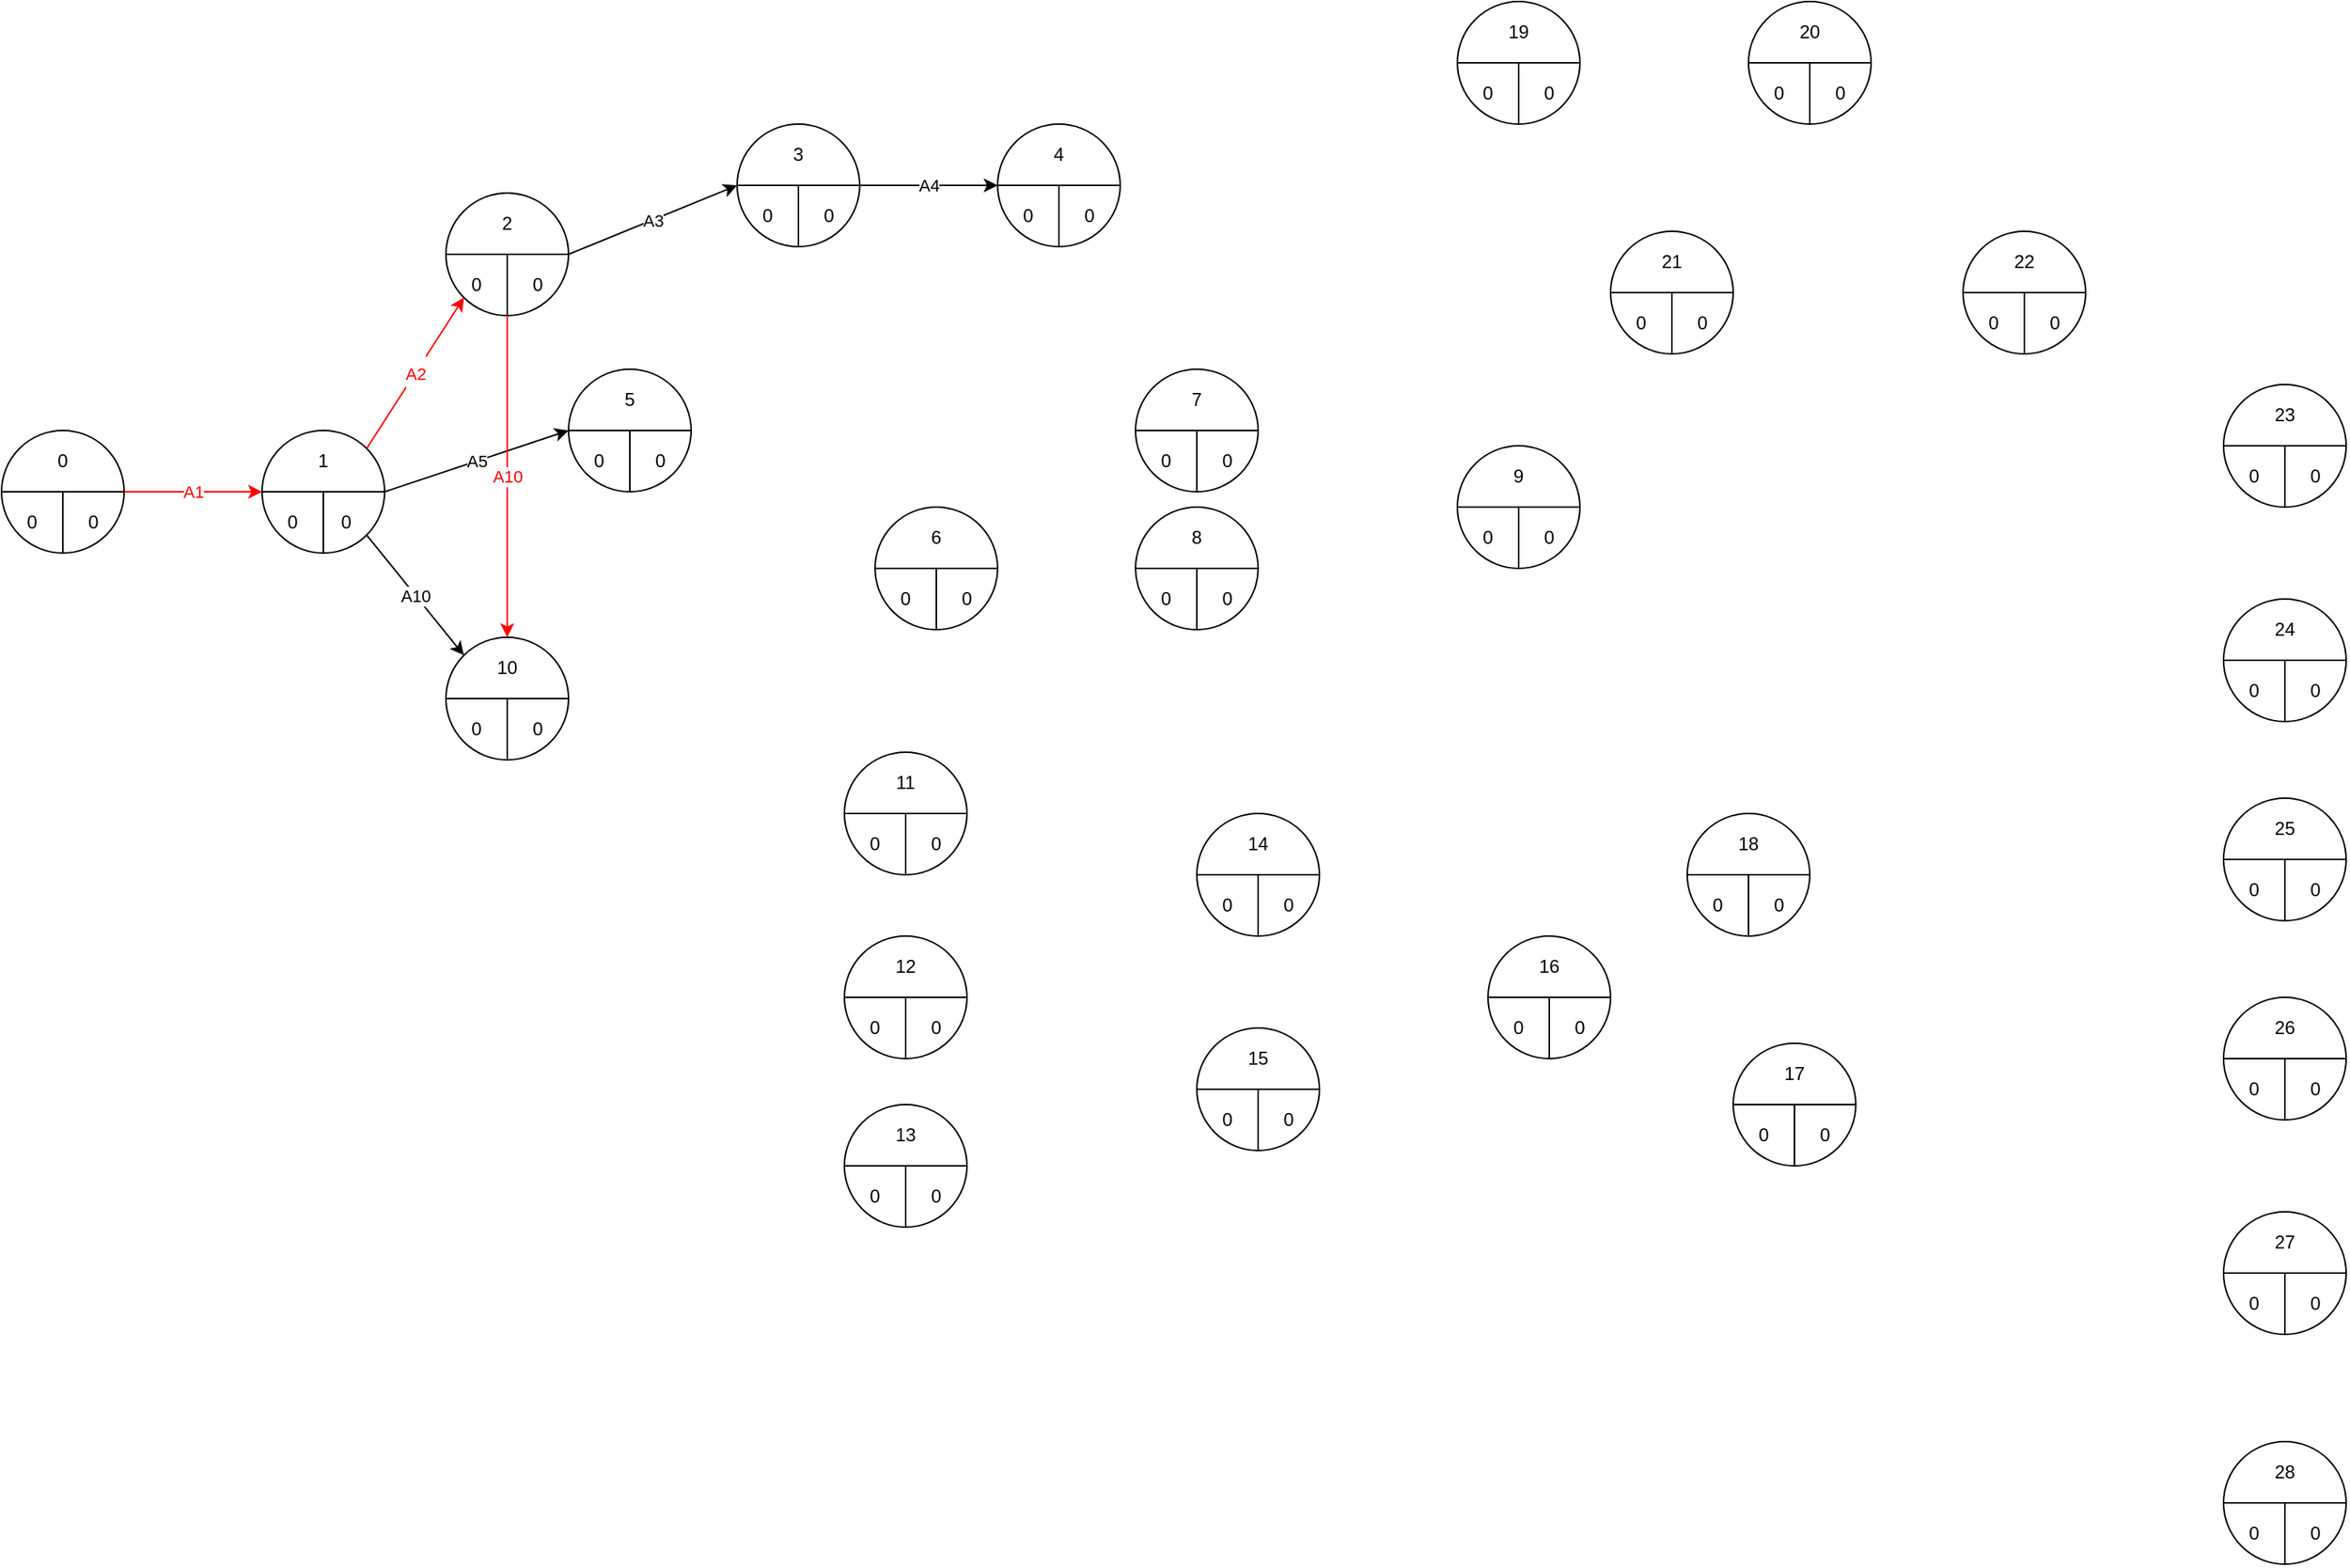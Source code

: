 <mxfile version="14.1.8" type="github">
  <diagram id="XLJz4XHuQtwQGgm-iwJP" name="Page-1">
    <mxGraphModel dx="723" dy="1510" grid="1" gridSize="10" guides="1" tooltips="1" connect="1" arrows="1" fold="1" page="1" pageScale="1" pageWidth="850" pageHeight="1100" math="0" shadow="0">
      <root>
        <mxCell id="0" />
        <mxCell id="1" parent="0" />
        <mxCell id="BloUKUvgyLTRw8BuOScH-1" value="" style="ellipse;whiteSpace=wrap;html=1;aspect=fixed;" vertex="1" parent="1">
          <mxGeometry x="390" y="200" width="80" height="80" as="geometry" />
        </mxCell>
        <mxCell id="BloUKUvgyLTRw8BuOScH-2" value="" style="endArrow=none;html=1;exitX=0;exitY=0.5;exitDx=0;exitDy=0;entryX=1;entryY=0.5;entryDx=0;entryDy=0;" edge="1" source="BloUKUvgyLTRw8BuOScH-1" target="BloUKUvgyLTRw8BuOScH-1" parent="1">
          <mxGeometry width="50" height="50" relative="1" as="geometry">
            <mxPoint x="650" y="360" as="sourcePoint" />
            <mxPoint x="700" y="310" as="targetPoint" />
          </mxGeometry>
        </mxCell>
        <mxCell id="BloUKUvgyLTRw8BuOScH-3" value="" style="endArrow=none;html=1;exitX=0.5;exitY=1;exitDx=0;exitDy=0;" edge="1" source="BloUKUvgyLTRw8BuOScH-1" parent="1">
          <mxGeometry width="50" height="50" relative="1" as="geometry">
            <mxPoint x="360" y="370" as="sourcePoint" />
            <mxPoint x="430" y="240" as="targetPoint" />
          </mxGeometry>
        </mxCell>
        <mxCell id="BloUKUvgyLTRw8BuOScH-4" value="0" style="text;html=1;strokeColor=none;fillColor=none;align=center;verticalAlign=middle;whiteSpace=wrap;rounded=0;" vertex="1" parent="1">
          <mxGeometry x="410" y="210" width="40" height="20" as="geometry" />
        </mxCell>
        <mxCell id="BloUKUvgyLTRw8BuOScH-5" value="0" style="text;html=1;strokeColor=none;fillColor=none;align=center;verticalAlign=middle;whiteSpace=wrap;rounded=0;" vertex="1" parent="1">
          <mxGeometry x="390" y="250" width="40" height="20" as="geometry" />
        </mxCell>
        <mxCell id="BloUKUvgyLTRw8BuOScH-6" value="0" style="text;html=1;strokeColor=none;fillColor=none;align=center;verticalAlign=middle;whiteSpace=wrap;rounded=0;" vertex="1" parent="1">
          <mxGeometry x="430" y="250" width="40" height="20" as="geometry" />
        </mxCell>
        <mxCell id="BloUKUvgyLTRw8BuOScH-8" value="" style="ellipse;whiteSpace=wrap;html=1;aspect=fixed;" vertex="1" parent="1">
          <mxGeometry x="560" y="200" width="80" height="80" as="geometry" />
        </mxCell>
        <mxCell id="BloUKUvgyLTRw8BuOScH-9" value="" style="endArrow=none;html=1;exitX=0;exitY=0.5;exitDx=0;exitDy=0;entryX=1;entryY=0.5;entryDx=0;entryDy=0;" edge="1" source="BloUKUvgyLTRw8BuOScH-8" target="BloUKUvgyLTRw8BuOScH-8" parent="1">
          <mxGeometry width="50" height="50" relative="1" as="geometry">
            <mxPoint x="820" y="360" as="sourcePoint" />
            <mxPoint x="870" y="310" as="targetPoint" />
          </mxGeometry>
        </mxCell>
        <mxCell id="BloUKUvgyLTRw8BuOScH-10" value="" style="endArrow=none;html=1;exitX=0.5;exitY=1;exitDx=0;exitDy=0;" edge="1" source="BloUKUvgyLTRw8BuOScH-8" parent="1">
          <mxGeometry width="50" height="50" relative="1" as="geometry">
            <mxPoint x="530" y="370" as="sourcePoint" />
            <mxPoint x="600" y="240" as="targetPoint" />
          </mxGeometry>
        </mxCell>
        <mxCell id="BloUKUvgyLTRw8BuOScH-11" value="1" style="text;html=1;strokeColor=none;fillColor=none;align=center;verticalAlign=middle;whiteSpace=wrap;rounded=0;" vertex="1" parent="1">
          <mxGeometry x="580" y="210" width="40" height="20" as="geometry" />
        </mxCell>
        <mxCell id="BloUKUvgyLTRw8BuOScH-12" value="0" style="text;html=1;strokeColor=none;fillColor=none;align=center;verticalAlign=middle;whiteSpace=wrap;rounded=0;" vertex="1" parent="1">
          <mxGeometry x="560" y="250" width="40" height="20" as="geometry" />
        </mxCell>
        <mxCell id="BloUKUvgyLTRw8BuOScH-13" value="0" style="text;html=1;strokeColor=none;fillColor=none;align=center;verticalAlign=middle;whiteSpace=wrap;rounded=0;" vertex="1" parent="1">
          <mxGeometry x="600" y="250" width="30" height="20" as="geometry" />
        </mxCell>
        <mxCell id="BloUKUvgyLTRw8BuOScH-15" value="" style="ellipse;whiteSpace=wrap;html=1;aspect=fixed;" vertex="1" parent="1">
          <mxGeometry x="680" y="45" width="80" height="80" as="geometry" />
        </mxCell>
        <mxCell id="BloUKUvgyLTRw8BuOScH-16" value="" style="endArrow=none;html=1;exitX=0;exitY=0.5;exitDx=0;exitDy=0;entryX=1;entryY=0.5;entryDx=0;entryDy=0;" edge="1" source="BloUKUvgyLTRw8BuOScH-15" target="BloUKUvgyLTRw8BuOScH-15" parent="1">
          <mxGeometry width="50" height="50" relative="1" as="geometry">
            <mxPoint x="940" y="205" as="sourcePoint" />
            <mxPoint x="990" y="155" as="targetPoint" />
          </mxGeometry>
        </mxCell>
        <mxCell id="BloUKUvgyLTRw8BuOScH-17" value="" style="endArrow=none;html=1;exitX=0.5;exitY=1;exitDx=0;exitDy=0;" edge="1" source="BloUKUvgyLTRw8BuOScH-15" parent="1">
          <mxGeometry width="50" height="50" relative="1" as="geometry">
            <mxPoint x="650" y="215" as="sourcePoint" />
            <mxPoint x="720" y="85" as="targetPoint" />
          </mxGeometry>
        </mxCell>
        <mxCell id="BloUKUvgyLTRw8BuOScH-18" value="2" style="text;html=1;strokeColor=none;fillColor=none;align=center;verticalAlign=middle;whiteSpace=wrap;rounded=0;" vertex="1" parent="1">
          <mxGeometry x="700" y="55" width="40" height="20" as="geometry" />
        </mxCell>
        <mxCell id="BloUKUvgyLTRw8BuOScH-19" value="0" style="text;html=1;strokeColor=none;fillColor=none;align=center;verticalAlign=middle;whiteSpace=wrap;rounded=0;" vertex="1" parent="1">
          <mxGeometry x="680" y="95" width="40" height="20" as="geometry" />
        </mxCell>
        <mxCell id="BloUKUvgyLTRw8BuOScH-20" value="0" style="text;html=1;strokeColor=none;fillColor=none;align=center;verticalAlign=middle;whiteSpace=wrap;rounded=0;" vertex="1" parent="1">
          <mxGeometry x="720" y="95" width="40" height="20" as="geometry" />
        </mxCell>
        <mxCell id="BloUKUvgyLTRw8BuOScH-21" value="" style="ellipse;whiteSpace=wrap;html=1;aspect=fixed;" vertex="1" parent="1">
          <mxGeometry x="760" y="160" width="80" height="80" as="geometry" />
        </mxCell>
        <mxCell id="BloUKUvgyLTRw8BuOScH-22" value="" style="endArrow=none;html=1;exitX=0;exitY=0.5;exitDx=0;exitDy=0;entryX=1;entryY=0.5;entryDx=0;entryDy=0;" edge="1" source="BloUKUvgyLTRw8BuOScH-21" target="BloUKUvgyLTRw8BuOScH-21" parent="1">
          <mxGeometry width="50" height="50" relative="1" as="geometry">
            <mxPoint x="1020" y="320" as="sourcePoint" />
            <mxPoint x="1070" y="270" as="targetPoint" />
          </mxGeometry>
        </mxCell>
        <mxCell id="BloUKUvgyLTRw8BuOScH-23" value="" style="endArrow=none;html=1;exitX=0.5;exitY=1;exitDx=0;exitDy=0;" edge="1" source="BloUKUvgyLTRw8BuOScH-21" parent="1">
          <mxGeometry width="50" height="50" relative="1" as="geometry">
            <mxPoint x="730" y="330" as="sourcePoint" />
            <mxPoint x="800" y="200" as="targetPoint" />
          </mxGeometry>
        </mxCell>
        <mxCell id="BloUKUvgyLTRw8BuOScH-24" value="5" style="text;html=1;strokeColor=none;fillColor=none;align=center;verticalAlign=middle;whiteSpace=wrap;rounded=0;" vertex="1" parent="1">
          <mxGeometry x="780" y="170" width="40" height="20" as="geometry" />
        </mxCell>
        <mxCell id="BloUKUvgyLTRw8BuOScH-25" value="0" style="text;html=1;strokeColor=none;fillColor=none;align=center;verticalAlign=middle;whiteSpace=wrap;rounded=0;" vertex="1" parent="1">
          <mxGeometry x="760" y="210" width="40" height="20" as="geometry" />
        </mxCell>
        <mxCell id="BloUKUvgyLTRw8BuOScH-26" value="0" style="text;html=1;strokeColor=none;fillColor=none;align=center;verticalAlign=middle;whiteSpace=wrap;rounded=0;" vertex="1" parent="1">
          <mxGeometry x="800" y="210" width="40" height="20" as="geometry" />
        </mxCell>
        <mxCell id="BloUKUvgyLTRw8BuOScH-27" value="" style="ellipse;whiteSpace=wrap;html=1;aspect=fixed;" vertex="1" parent="1">
          <mxGeometry x="680" y="335" width="80" height="80" as="geometry" />
        </mxCell>
        <mxCell id="BloUKUvgyLTRw8BuOScH-28" value="" style="endArrow=none;html=1;exitX=0;exitY=0.5;exitDx=0;exitDy=0;entryX=1;entryY=0.5;entryDx=0;entryDy=0;" edge="1" source="BloUKUvgyLTRw8BuOScH-27" target="BloUKUvgyLTRw8BuOScH-27" parent="1">
          <mxGeometry width="50" height="50" relative="1" as="geometry">
            <mxPoint x="940" y="495" as="sourcePoint" />
            <mxPoint x="990" y="445" as="targetPoint" />
          </mxGeometry>
        </mxCell>
        <mxCell id="BloUKUvgyLTRw8BuOScH-29" value="" style="endArrow=none;html=1;exitX=0.5;exitY=1;exitDx=0;exitDy=0;" edge="1" source="BloUKUvgyLTRw8BuOScH-27" parent="1">
          <mxGeometry width="50" height="50" relative="1" as="geometry">
            <mxPoint x="650" y="505" as="sourcePoint" />
            <mxPoint x="720" y="375" as="targetPoint" />
          </mxGeometry>
        </mxCell>
        <mxCell id="BloUKUvgyLTRw8BuOScH-30" value="10" style="text;html=1;strokeColor=none;fillColor=none;align=center;verticalAlign=middle;whiteSpace=wrap;rounded=0;" vertex="1" parent="1">
          <mxGeometry x="700" y="345" width="40" height="20" as="geometry" />
        </mxCell>
        <mxCell id="BloUKUvgyLTRw8BuOScH-31" value="0" style="text;html=1;strokeColor=none;fillColor=none;align=center;verticalAlign=middle;whiteSpace=wrap;rounded=0;" vertex="1" parent="1">
          <mxGeometry x="680" y="385" width="40" height="20" as="geometry" />
        </mxCell>
        <mxCell id="BloUKUvgyLTRw8BuOScH-32" value="0" style="text;html=1;strokeColor=none;fillColor=none;align=center;verticalAlign=middle;whiteSpace=wrap;rounded=0;" vertex="1" parent="1">
          <mxGeometry x="720" y="385" width="40" height="20" as="geometry" />
        </mxCell>
        <mxCell id="BloUKUvgyLTRw8BuOScH-33" value="" style="ellipse;whiteSpace=wrap;html=1;aspect=fixed;" vertex="1" parent="1">
          <mxGeometry x="870" width="80" height="80" as="geometry" />
        </mxCell>
        <mxCell id="BloUKUvgyLTRw8BuOScH-34" value="" style="endArrow=none;html=1;exitX=0;exitY=0.5;exitDx=0;exitDy=0;entryX=1;entryY=0.5;entryDx=0;entryDy=0;" edge="1" source="BloUKUvgyLTRw8BuOScH-33" target="BloUKUvgyLTRw8BuOScH-33" parent="1">
          <mxGeometry width="50" height="50" relative="1" as="geometry">
            <mxPoint x="1130" y="160" as="sourcePoint" />
            <mxPoint x="1180" y="110" as="targetPoint" />
          </mxGeometry>
        </mxCell>
        <mxCell id="BloUKUvgyLTRw8BuOScH-35" value="" style="endArrow=none;html=1;exitX=0.5;exitY=1;exitDx=0;exitDy=0;" edge="1" source="BloUKUvgyLTRw8BuOScH-33" parent="1">
          <mxGeometry width="50" height="50" relative="1" as="geometry">
            <mxPoint x="840" y="170" as="sourcePoint" />
            <mxPoint x="910" y="40" as="targetPoint" />
          </mxGeometry>
        </mxCell>
        <mxCell id="BloUKUvgyLTRw8BuOScH-36" value="3" style="text;html=1;strokeColor=none;fillColor=none;align=center;verticalAlign=middle;whiteSpace=wrap;rounded=0;" vertex="1" parent="1">
          <mxGeometry x="890" y="10" width="40" height="20" as="geometry" />
        </mxCell>
        <mxCell id="BloUKUvgyLTRw8BuOScH-37" value="0" style="text;html=1;strokeColor=none;fillColor=none;align=center;verticalAlign=middle;whiteSpace=wrap;rounded=0;" vertex="1" parent="1">
          <mxGeometry x="870" y="50" width="40" height="20" as="geometry" />
        </mxCell>
        <mxCell id="BloUKUvgyLTRw8BuOScH-38" value="0" style="text;html=1;strokeColor=none;fillColor=none;align=center;verticalAlign=middle;whiteSpace=wrap;rounded=0;" vertex="1" parent="1">
          <mxGeometry x="910" y="50" width="40" height="20" as="geometry" />
        </mxCell>
        <mxCell id="BloUKUvgyLTRw8BuOScH-39" value="" style="ellipse;whiteSpace=wrap;html=1;aspect=fixed;" vertex="1" parent="1">
          <mxGeometry x="1040" width="80" height="80" as="geometry" />
        </mxCell>
        <mxCell id="BloUKUvgyLTRw8BuOScH-40" value="" style="endArrow=none;html=1;exitX=0;exitY=0.5;exitDx=0;exitDy=0;entryX=1;entryY=0.5;entryDx=0;entryDy=0;" edge="1" source="BloUKUvgyLTRw8BuOScH-39" target="BloUKUvgyLTRw8BuOScH-39" parent="1">
          <mxGeometry width="50" height="50" relative="1" as="geometry">
            <mxPoint x="1300" y="160" as="sourcePoint" />
            <mxPoint x="1350" y="110" as="targetPoint" />
          </mxGeometry>
        </mxCell>
        <mxCell id="BloUKUvgyLTRw8BuOScH-41" value="" style="endArrow=none;html=1;exitX=0.5;exitY=1;exitDx=0;exitDy=0;" edge="1" source="BloUKUvgyLTRw8BuOScH-39" parent="1">
          <mxGeometry width="50" height="50" relative="1" as="geometry">
            <mxPoint x="1010" y="170" as="sourcePoint" />
            <mxPoint x="1080" y="40" as="targetPoint" />
          </mxGeometry>
        </mxCell>
        <mxCell id="BloUKUvgyLTRw8BuOScH-42" value="4" style="text;html=1;strokeColor=none;fillColor=none;align=center;verticalAlign=middle;whiteSpace=wrap;rounded=0;" vertex="1" parent="1">
          <mxGeometry x="1060" y="10" width="40" height="20" as="geometry" />
        </mxCell>
        <mxCell id="BloUKUvgyLTRw8BuOScH-43" value="0" style="text;html=1;strokeColor=none;fillColor=none;align=center;verticalAlign=middle;whiteSpace=wrap;rounded=0;" vertex="1" parent="1">
          <mxGeometry x="1040" y="50" width="40" height="20" as="geometry" />
        </mxCell>
        <mxCell id="BloUKUvgyLTRw8BuOScH-44" value="0" style="text;html=1;strokeColor=none;fillColor=none;align=center;verticalAlign=middle;whiteSpace=wrap;rounded=0;" vertex="1" parent="1">
          <mxGeometry x="1080" y="50" width="40" height="20" as="geometry" />
        </mxCell>
        <mxCell id="BloUKUvgyLTRw8BuOScH-45" value="" style="ellipse;whiteSpace=wrap;html=1;aspect=fixed;" vertex="1" parent="1">
          <mxGeometry x="960" y="250" width="80" height="80" as="geometry" />
        </mxCell>
        <mxCell id="BloUKUvgyLTRw8BuOScH-46" value="" style="endArrow=none;html=1;exitX=0;exitY=0.5;exitDx=0;exitDy=0;entryX=1;entryY=0.5;entryDx=0;entryDy=0;" edge="1" source="BloUKUvgyLTRw8BuOScH-45" target="BloUKUvgyLTRw8BuOScH-45" parent="1">
          <mxGeometry width="50" height="50" relative="1" as="geometry">
            <mxPoint x="1220" y="410" as="sourcePoint" />
            <mxPoint x="1270" y="360" as="targetPoint" />
          </mxGeometry>
        </mxCell>
        <mxCell id="BloUKUvgyLTRw8BuOScH-47" value="" style="endArrow=none;html=1;exitX=0.5;exitY=1;exitDx=0;exitDy=0;" edge="1" source="BloUKUvgyLTRw8BuOScH-45" parent="1">
          <mxGeometry width="50" height="50" relative="1" as="geometry">
            <mxPoint x="930" y="420" as="sourcePoint" />
            <mxPoint x="1000" y="290" as="targetPoint" />
          </mxGeometry>
        </mxCell>
        <mxCell id="BloUKUvgyLTRw8BuOScH-48" value="6" style="text;html=1;strokeColor=none;fillColor=none;align=center;verticalAlign=middle;whiteSpace=wrap;rounded=0;" vertex="1" parent="1">
          <mxGeometry x="980" y="260" width="40" height="20" as="geometry" />
        </mxCell>
        <mxCell id="BloUKUvgyLTRw8BuOScH-49" value="0" style="text;html=1;strokeColor=none;fillColor=none;align=center;verticalAlign=middle;whiteSpace=wrap;rounded=0;" vertex="1" parent="1">
          <mxGeometry x="960" y="300" width="40" height="20" as="geometry" />
        </mxCell>
        <mxCell id="BloUKUvgyLTRw8BuOScH-50" value="0" style="text;html=1;strokeColor=none;fillColor=none;align=center;verticalAlign=middle;whiteSpace=wrap;rounded=0;" vertex="1" parent="1">
          <mxGeometry x="1000" y="300" width="40" height="20" as="geometry" />
        </mxCell>
        <mxCell id="BloUKUvgyLTRw8BuOScH-51" value="" style="ellipse;whiteSpace=wrap;html=1;aspect=fixed;" vertex="1" parent="1">
          <mxGeometry x="1130" y="160" width="80" height="80" as="geometry" />
        </mxCell>
        <mxCell id="BloUKUvgyLTRw8BuOScH-52" value="" style="endArrow=none;html=1;exitX=0;exitY=0.5;exitDx=0;exitDy=0;entryX=1;entryY=0.5;entryDx=0;entryDy=0;" edge="1" source="BloUKUvgyLTRw8BuOScH-51" target="BloUKUvgyLTRw8BuOScH-51" parent="1">
          <mxGeometry width="50" height="50" relative="1" as="geometry">
            <mxPoint x="1390" y="320" as="sourcePoint" />
            <mxPoint x="1440" y="270" as="targetPoint" />
          </mxGeometry>
        </mxCell>
        <mxCell id="BloUKUvgyLTRw8BuOScH-53" value="" style="endArrow=none;html=1;exitX=0.5;exitY=1;exitDx=0;exitDy=0;" edge="1" source="BloUKUvgyLTRw8BuOScH-51" parent="1">
          <mxGeometry width="50" height="50" relative="1" as="geometry">
            <mxPoint x="1100" y="330" as="sourcePoint" />
            <mxPoint x="1170" y="200" as="targetPoint" />
          </mxGeometry>
        </mxCell>
        <mxCell id="BloUKUvgyLTRw8BuOScH-54" value="7" style="text;html=1;strokeColor=none;fillColor=none;align=center;verticalAlign=middle;whiteSpace=wrap;rounded=0;" vertex="1" parent="1">
          <mxGeometry x="1150" y="170" width="40" height="20" as="geometry" />
        </mxCell>
        <mxCell id="BloUKUvgyLTRw8BuOScH-55" value="0" style="text;html=1;strokeColor=none;fillColor=none;align=center;verticalAlign=middle;whiteSpace=wrap;rounded=0;" vertex="1" parent="1">
          <mxGeometry x="1130" y="210" width="40" height="20" as="geometry" />
        </mxCell>
        <mxCell id="BloUKUvgyLTRw8BuOScH-56" value="0" style="text;html=1;strokeColor=none;fillColor=none;align=center;verticalAlign=middle;whiteSpace=wrap;rounded=0;" vertex="1" parent="1">
          <mxGeometry x="1170" y="210" width="40" height="20" as="geometry" />
        </mxCell>
        <mxCell id="BloUKUvgyLTRw8BuOScH-57" value="" style="ellipse;whiteSpace=wrap;html=1;aspect=fixed;" vertex="1" parent="1">
          <mxGeometry x="1130" y="250" width="80" height="80" as="geometry" />
        </mxCell>
        <mxCell id="BloUKUvgyLTRw8BuOScH-58" value="" style="endArrow=none;html=1;exitX=0;exitY=0.5;exitDx=0;exitDy=0;entryX=1;entryY=0.5;entryDx=0;entryDy=0;" edge="1" source="BloUKUvgyLTRw8BuOScH-57" target="BloUKUvgyLTRw8BuOScH-57" parent="1">
          <mxGeometry width="50" height="50" relative="1" as="geometry">
            <mxPoint x="1390" y="410" as="sourcePoint" />
            <mxPoint x="1440" y="360" as="targetPoint" />
          </mxGeometry>
        </mxCell>
        <mxCell id="BloUKUvgyLTRw8BuOScH-59" value="" style="endArrow=none;html=1;exitX=0.5;exitY=1;exitDx=0;exitDy=0;" edge="1" source="BloUKUvgyLTRw8BuOScH-57" parent="1">
          <mxGeometry width="50" height="50" relative="1" as="geometry">
            <mxPoint x="1100" y="420" as="sourcePoint" />
            <mxPoint x="1170" y="290" as="targetPoint" />
          </mxGeometry>
        </mxCell>
        <mxCell id="BloUKUvgyLTRw8BuOScH-60" value="8" style="text;html=1;strokeColor=none;fillColor=none;align=center;verticalAlign=middle;whiteSpace=wrap;rounded=0;" vertex="1" parent="1">
          <mxGeometry x="1150" y="260" width="40" height="20" as="geometry" />
        </mxCell>
        <mxCell id="BloUKUvgyLTRw8BuOScH-61" value="0" style="text;html=1;strokeColor=none;fillColor=none;align=center;verticalAlign=middle;whiteSpace=wrap;rounded=0;" vertex="1" parent="1">
          <mxGeometry x="1130" y="300" width="40" height="20" as="geometry" />
        </mxCell>
        <mxCell id="BloUKUvgyLTRw8BuOScH-62" value="0" style="text;html=1;strokeColor=none;fillColor=none;align=center;verticalAlign=middle;whiteSpace=wrap;rounded=0;" vertex="1" parent="1">
          <mxGeometry x="1170" y="300" width="40" height="20" as="geometry" />
        </mxCell>
        <mxCell id="BloUKUvgyLTRw8BuOScH-63" value="" style="ellipse;whiteSpace=wrap;html=1;aspect=fixed;" vertex="1" parent="1">
          <mxGeometry x="1340" y="210" width="80" height="80" as="geometry" />
        </mxCell>
        <mxCell id="BloUKUvgyLTRw8BuOScH-64" value="" style="endArrow=none;html=1;exitX=0;exitY=0.5;exitDx=0;exitDy=0;entryX=1;entryY=0.5;entryDx=0;entryDy=0;" edge="1" source="BloUKUvgyLTRw8BuOScH-63" target="BloUKUvgyLTRw8BuOScH-63" parent="1">
          <mxGeometry width="50" height="50" relative="1" as="geometry">
            <mxPoint x="1600" y="370" as="sourcePoint" />
            <mxPoint x="1650" y="320" as="targetPoint" />
          </mxGeometry>
        </mxCell>
        <mxCell id="BloUKUvgyLTRw8BuOScH-65" value="" style="endArrow=none;html=1;exitX=0.5;exitY=1;exitDx=0;exitDy=0;" edge="1" source="BloUKUvgyLTRw8BuOScH-63" parent="1">
          <mxGeometry width="50" height="50" relative="1" as="geometry">
            <mxPoint x="1310" y="380" as="sourcePoint" />
            <mxPoint x="1380" y="250" as="targetPoint" />
          </mxGeometry>
        </mxCell>
        <mxCell id="BloUKUvgyLTRw8BuOScH-66" value="9" style="text;html=1;strokeColor=none;fillColor=none;align=center;verticalAlign=middle;whiteSpace=wrap;rounded=0;" vertex="1" parent="1">
          <mxGeometry x="1360" y="220" width="40" height="20" as="geometry" />
        </mxCell>
        <mxCell id="BloUKUvgyLTRw8BuOScH-67" value="0" style="text;html=1;strokeColor=none;fillColor=none;align=center;verticalAlign=middle;whiteSpace=wrap;rounded=0;" vertex="1" parent="1">
          <mxGeometry x="1340" y="260" width="40" height="20" as="geometry" />
        </mxCell>
        <mxCell id="BloUKUvgyLTRw8BuOScH-68" value="0" style="text;html=1;strokeColor=none;fillColor=none;align=center;verticalAlign=middle;whiteSpace=wrap;rounded=0;" vertex="1" parent="1">
          <mxGeometry x="1380" y="260" width="40" height="20" as="geometry" />
        </mxCell>
        <mxCell id="BloUKUvgyLTRw8BuOScH-69" value="" style="ellipse;whiteSpace=wrap;html=1;aspect=fixed;" vertex="1" parent="1">
          <mxGeometry x="940" y="410" width="80" height="80" as="geometry" />
        </mxCell>
        <mxCell id="BloUKUvgyLTRw8BuOScH-70" value="" style="endArrow=none;html=1;exitX=0;exitY=0.5;exitDx=0;exitDy=0;entryX=1;entryY=0.5;entryDx=0;entryDy=0;" edge="1" source="BloUKUvgyLTRw8BuOScH-69" target="BloUKUvgyLTRw8BuOScH-69" parent="1">
          <mxGeometry width="50" height="50" relative="1" as="geometry">
            <mxPoint x="1200" y="570" as="sourcePoint" />
            <mxPoint x="1250" y="520" as="targetPoint" />
          </mxGeometry>
        </mxCell>
        <mxCell id="BloUKUvgyLTRw8BuOScH-71" value="" style="endArrow=none;html=1;exitX=0.5;exitY=1;exitDx=0;exitDy=0;" edge="1" source="BloUKUvgyLTRw8BuOScH-69" parent="1">
          <mxGeometry width="50" height="50" relative="1" as="geometry">
            <mxPoint x="910" y="580" as="sourcePoint" />
            <mxPoint x="980" y="450" as="targetPoint" />
          </mxGeometry>
        </mxCell>
        <mxCell id="BloUKUvgyLTRw8BuOScH-72" value="11" style="text;html=1;strokeColor=none;fillColor=none;align=center;verticalAlign=middle;whiteSpace=wrap;rounded=0;" vertex="1" parent="1">
          <mxGeometry x="960" y="420" width="40" height="20" as="geometry" />
        </mxCell>
        <mxCell id="BloUKUvgyLTRw8BuOScH-73" value="0" style="text;html=1;strokeColor=none;fillColor=none;align=center;verticalAlign=middle;whiteSpace=wrap;rounded=0;" vertex="1" parent="1">
          <mxGeometry x="940" y="460" width="40" height="20" as="geometry" />
        </mxCell>
        <mxCell id="BloUKUvgyLTRw8BuOScH-74" value="0" style="text;html=1;strokeColor=none;fillColor=none;align=center;verticalAlign=middle;whiteSpace=wrap;rounded=0;" vertex="1" parent="1">
          <mxGeometry x="980" y="460" width="40" height="20" as="geometry" />
        </mxCell>
        <mxCell id="BloUKUvgyLTRw8BuOScH-75" value="" style="ellipse;whiteSpace=wrap;html=1;aspect=fixed;" vertex="1" parent="1">
          <mxGeometry x="940" y="530" width="80" height="80" as="geometry" />
        </mxCell>
        <mxCell id="BloUKUvgyLTRw8BuOScH-76" value="" style="endArrow=none;html=1;exitX=0;exitY=0.5;exitDx=0;exitDy=0;entryX=1;entryY=0.5;entryDx=0;entryDy=0;" edge="1" source="BloUKUvgyLTRw8BuOScH-75" target="BloUKUvgyLTRw8BuOScH-75" parent="1">
          <mxGeometry width="50" height="50" relative="1" as="geometry">
            <mxPoint x="1200" y="690" as="sourcePoint" />
            <mxPoint x="1250" y="640" as="targetPoint" />
          </mxGeometry>
        </mxCell>
        <mxCell id="BloUKUvgyLTRw8BuOScH-77" value="" style="endArrow=none;html=1;exitX=0.5;exitY=1;exitDx=0;exitDy=0;" edge="1" source="BloUKUvgyLTRw8BuOScH-75" parent="1">
          <mxGeometry width="50" height="50" relative="1" as="geometry">
            <mxPoint x="910" y="700" as="sourcePoint" />
            <mxPoint x="980" y="570" as="targetPoint" />
          </mxGeometry>
        </mxCell>
        <mxCell id="BloUKUvgyLTRw8BuOScH-78" value="12" style="text;html=1;strokeColor=none;fillColor=none;align=center;verticalAlign=middle;whiteSpace=wrap;rounded=0;" vertex="1" parent="1">
          <mxGeometry x="960" y="540" width="40" height="20" as="geometry" />
        </mxCell>
        <mxCell id="BloUKUvgyLTRw8BuOScH-79" value="0" style="text;html=1;strokeColor=none;fillColor=none;align=center;verticalAlign=middle;whiteSpace=wrap;rounded=0;" vertex="1" parent="1">
          <mxGeometry x="940" y="580" width="40" height="20" as="geometry" />
        </mxCell>
        <mxCell id="BloUKUvgyLTRw8BuOScH-80" value="0" style="text;html=1;strokeColor=none;fillColor=none;align=center;verticalAlign=middle;whiteSpace=wrap;rounded=0;" vertex="1" parent="1">
          <mxGeometry x="980" y="580" width="40" height="20" as="geometry" />
        </mxCell>
        <mxCell id="BloUKUvgyLTRw8BuOScH-81" value="" style="ellipse;whiteSpace=wrap;html=1;aspect=fixed;" vertex="1" parent="1">
          <mxGeometry x="940" y="640" width="80" height="80" as="geometry" />
        </mxCell>
        <mxCell id="BloUKUvgyLTRw8BuOScH-82" value="" style="endArrow=none;html=1;exitX=0;exitY=0.5;exitDx=0;exitDy=0;entryX=1;entryY=0.5;entryDx=0;entryDy=0;" edge="1" source="BloUKUvgyLTRw8BuOScH-81" target="BloUKUvgyLTRw8BuOScH-81" parent="1">
          <mxGeometry width="50" height="50" relative="1" as="geometry">
            <mxPoint x="1200" y="800" as="sourcePoint" />
            <mxPoint x="1250" y="750" as="targetPoint" />
          </mxGeometry>
        </mxCell>
        <mxCell id="BloUKUvgyLTRw8BuOScH-83" value="" style="endArrow=none;html=1;exitX=0.5;exitY=1;exitDx=0;exitDy=0;" edge="1" source="BloUKUvgyLTRw8BuOScH-81" parent="1">
          <mxGeometry width="50" height="50" relative="1" as="geometry">
            <mxPoint x="910" y="810" as="sourcePoint" />
            <mxPoint x="980" y="680" as="targetPoint" />
          </mxGeometry>
        </mxCell>
        <mxCell id="BloUKUvgyLTRw8BuOScH-84" value="13" style="text;html=1;strokeColor=none;fillColor=none;align=center;verticalAlign=middle;whiteSpace=wrap;rounded=0;" vertex="1" parent="1">
          <mxGeometry x="960" y="650" width="40" height="20" as="geometry" />
        </mxCell>
        <mxCell id="BloUKUvgyLTRw8BuOScH-85" value="0" style="text;html=1;strokeColor=none;fillColor=none;align=center;verticalAlign=middle;whiteSpace=wrap;rounded=0;" vertex="1" parent="1">
          <mxGeometry x="940" y="690" width="40" height="20" as="geometry" />
        </mxCell>
        <mxCell id="BloUKUvgyLTRw8BuOScH-86" value="0" style="text;html=1;strokeColor=none;fillColor=none;align=center;verticalAlign=middle;whiteSpace=wrap;rounded=0;" vertex="1" parent="1">
          <mxGeometry x="980" y="690" width="40" height="20" as="geometry" />
        </mxCell>
        <mxCell id="BloUKUvgyLTRw8BuOScH-87" value="" style="ellipse;whiteSpace=wrap;html=1;aspect=fixed;" vertex="1" parent="1">
          <mxGeometry x="1170" y="450" width="80" height="80" as="geometry" />
        </mxCell>
        <mxCell id="BloUKUvgyLTRw8BuOScH-88" value="" style="endArrow=none;html=1;exitX=0;exitY=0.5;exitDx=0;exitDy=0;entryX=1;entryY=0.5;entryDx=0;entryDy=0;" edge="1" source="BloUKUvgyLTRw8BuOScH-87" target="BloUKUvgyLTRw8BuOScH-87" parent="1">
          <mxGeometry width="50" height="50" relative="1" as="geometry">
            <mxPoint x="1430" y="610" as="sourcePoint" />
            <mxPoint x="1480" y="560" as="targetPoint" />
          </mxGeometry>
        </mxCell>
        <mxCell id="BloUKUvgyLTRw8BuOScH-89" value="" style="endArrow=none;html=1;exitX=0.5;exitY=1;exitDx=0;exitDy=0;" edge="1" source="BloUKUvgyLTRw8BuOScH-87" parent="1">
          <mxGeometry width="50" height="50" relative="1" as="geometry">
            <mxPoint x="1140" y="620" as="sourcePoint" />
            <mxPoint x="1210" y="490" as="targetPoint" />
          </mxGeometry>
        </mxCell>
        <mxCell id="BloUKUvgyLTRw8BuOScH-90" value="14" style="text;html=1;strokeColor=none;fillColor=none;align=center;verticalAlign=middle;whiteSpace=wrap;rounded=0;" vertex="1" parent="1">
          <mxGeometry x="1190" y="460" width="40" height="20" as="geometry" />
        </mxCell>
        <mxCell id="BloUKUvgyLTRw8BuOScH-91" value="0" style="text;html=1;strokeColor=none;fillColor=none;align=center;verticalAlign=middle;whiteSpace=wrap;rounded=0;" vertex="1" parent="1">
          <mxGeometry x="1170" y="500" width="40" height="20" as="geometry" />
        </mxCell>
        <mxCell id="BloUKUvgyLTRw8BuOScH-92" value="0" style="text;html=1;strokeColor=none;fillColor=none;align=center;verticalAlign=middle;whiteSpace=wrap;rounded=0;" vertex="1" parent="1">
          <mxGeometry x="1210" y="500" width="40" height="20" as="geometry" />
        </mxCell>
        <mxCell id="BloUKUvgyLTRw8BuOScH-93" value="" style="ellipse;whiteSpace=wrap;html=1;aspect=fixed;" vertex="1" parent="1">
          <mxGeometry x="1170" y="590" width="80" height="80" as="geometry" />
        </mxCell>
        <mxCell id="BloUKUvgyLTRw8BuOScH-94" value="" style="endArrow=none;html=1;exitX=0;exitY=0.5;exitDx=0;exitDy=0;entryX=1;entryY=0.5;entryDx=0;entryDy=0;" edge="1" source="BloUKUvgyLTRw8BuOScH-93" target="BloUKUvgyLTRw8BuOScH-93" parent="1">
          <mxGeometry width="50" height="50" relative="1" as="geometry">
            <mxPoint x="1430" y="750" as="sourcePoint" />
            <mxPoint x="1480" y="700" as="targetPoint" />
          </mxGeometry>
        </mxCell>
        <mxCell id="BloUKUvgyLTRw8BuOScH-95" value="" style="endArrow=none;html=1;exitX=0.5;exitY=1;exitDx=0;exitDy=0;" edge="1" source="BloUKUvgyLTRw8BuOScH-93" parent="1">
          <mxGeometry width="50" height="50" relative="1" as="geometry">
            <mxPoint x="1140" y="760" as="sourcePoint" />
            <mxPoint x="1210" y="630" as="targetPoint" />
          </mxGeometry>
        </mxCell>
        <mxCell id="BloUKUvgyLTRw8BuOScH-96" value="15" style="text;html=1;strokeColor=none;fillColor=none;align=center;verticalAlign=middle;whiteSpace=wrap;rounded=0;" vertex="1" parent="1">
          <mxGeometry x="1190" y="600" width="40" height="20" as="geometry" />
        </mxCell>
        <mxCell id="BloUKUvgyLTRw8BuOScH-97" value="0" style="text;html=1;strokeColor=none;fillColor=none;align=center;verticalAlign=middle;whiteSpace=wrap;rounded=0;" vertex="1" parent="1">
          <mxGeometry x="1170" y="640" width="40" height="20" as="geometry" />
        </mxCell>
        <mxCell id="BloUKUvgyLTRw8BuOScH-98" value="0" style="text;html=1;strokeColor=none;fillColor=none;align=center;verticalAlign=middle;whiteSpace=wrap;rounded=0;" vertex="1" parent="1">
          <mxGeometry x="1210" y="640" width="40" height="20" as="geometry" />
        </mxCell>
        <mxCell id="BloUKUvgyLTRw8BuOScH-99" value="" style="ellipse;whiteSpace=wrap;html=1;aspect=fixed;" vertex="1" parent="1">
          <mxGeometry x="1360" y="530" width="80" height="80" as="geometry" />
        </mxCell>
        <mxCell id="BloUKUvgyLTRw8BuOScH-100" value="" style="endArrow=none;html=1;exitX=0;exitY=0.5;exitDx=0;exitDy=0;entryX=1;entryY=0.5;entryDx=0;entryDy=0;" edge="1" source="BloUKUvgyLTRw8BuOScH-99" target="BloUKUvgyLTRw8BuOScH-99" parent="1">
          <mxGeometry width="50" height="50" relative="1" as="geometry">
            <mxPoint x="1620" y="690" as="sourcePoint" />
            <mxPoint x="1670" y="640" as="targetPoint" />
          </mxGeometry>
        </mxCell>
        <mxCell id="BloUKUvgyLTRw8BuOScH-101" value="" style="endArrow=none;html=1;exitX=0.5;exitY=1;exitDx=0;exitDy=0;" edge="1" source="BloUKUvgyLTRw8BuOScH-99" parent="1">
          <mxGeometry width="50" height="50" relative="1" as="geometry">
            <mxPoint x="1330" y="700" as="sourcePoint" />
            <mxPoint x="1400" y="570" as="targetPoint" />
          </mxGeometry>
        </mxCell>
        <mxCell id="BloUKUvgyLTRw8BuOScH-102" value="16" style="text;html=1;strokeColor=none;fillColor=none;align=center;verticalAlign=middle;whiteSpace=wrap;rounded=0;" vertex="1" parent="1">
          <mxGeometry x="1380" y="540" width="40" height="20" as="geometry" />
        </mxCell>
        <mxCell id="BloUKUvgyLTRw8BuOScH-103" value="0" style="text;html=1;strokeColor=none;fillColor=none;align=center;verticalAlign=middle;whiteSpace=wrap;rounded=0;" vertex="1" parent="1">
          <mxGeometry x="1360" y="580" width="40" height="20" as="geometry" />
        </mxCell>
        <mxCell id="BloUKUvgyLTRw8BuOScH-104" value="0" style="text;html=1;strokeColor=none;fillColor=none;align=center;verticalAlign=middle;whiteSpace=wrap;rounded=0;" vertex="1" parent="1">
          <mxGeometry x="1400" y="580" width="40" height="20" as="geometry" />
        </mxCell>
        <mxCell id="BloUKUvgyLTRw8BuOScH-105" value="" style="ellipse;whiteSpace=wrap;html=1;aspect=fixed;" vertex="1" parent="1">
          <mxGeometry x="1520" y="600" width="80" height="80" as="geometry" />
        </mxCell>
        <mxCell id="BloUKUvgyLTRw8BuOScH-106" value="" style="endArrow=none;html=1;exitX=0;exitY=0.5;exitDx=0;exitDy=0;entryX=1;entryY=0.5;entryDx=0;entryDy=0;" edge="1" source="BloUKUvgyLTRw8BuOScH-105" target="BloUKUvgyLTRw8BuOScH-105" parent="1">
          <mxGeometry width="50" height="50" relative="1" as="geometry">
            <mxPoint x="1780" y="760" as="sourcePoint" />
            <mxPoint x="1830" y="710" as="targetPoint" />
          </mxGeometry>
        </mxCell>
        <mxCell id="BloUKUvgyLTRw8BuOScH-107" value="" style="endArrow=none;html=1;exitX=0.5;exitY=1;exitDx=0;exitDy=0;" edge="1" source="BloUKUvgyLTRw8BuOScH-105" parent="1">
          <mxGeometry width="50" height="50" relative="1" as="geometry">
            <mxPoint x="1490" y="770" as="sourcePoint" />
            <mxPoint x="1560" y="640" as="targetPoint" />
          </mxGeometry>
        </mxCell>
        <mxCell id="BloUKUvgyLTRw8BuOScH-108" value="17" style="text;html=1;strokeColor=none;fillColor=none;align=center;verticalAlign=middle;whiteSpace=wrap;rounded=0;" vertex="1" parent="1">
          <mxGeometry x="1540" y="610" width="40" height="20" as="geometry" />
        </mxCell>
        <mxCell id="BloUKUvgyLTRw8BuOScH-109" value="0" style="text;html=1;strokeColor=none;fillColor=none;align=center;verticalAlign=middle;whiteSpace=wrap;rounded=0;" vertex="1" parent="1">
          <mxGeometry x="1520" y="650" width="40" height="20" as="geometry" />
        </mxCell>
        <mxCell id="BloUKUvgyLTRw8BuOScH-110" value="0" style="text;html=1;strokeColor=none;fillColor=none;align=center;verticalAlign=middle;whiteSpace=wrap;rounded=0;" vertex="1" parent="1">
          <mxGeometry x="1560" y="650" width="40" height="20" as="geometry" />
        </mxCell>
        <mxCell id="BloUKUvgyLTRw8BuOScH-111" value="" style="ellipse;whiteSpace=wrap;html=1;aspect=fixed;" vertex="1" parent="1">
          <mxGeometry x="1490" y="450" width="80" height="80" as="geometry" />
        </mxCell>
        <mxCell id="BloUKUvgyLTRw8BuOScH-112" value="" style="endArrow=none;html=1;exitX=0;exitY=0.5;exitDx=0;exitDy=0;entryX=1;entryY=0.5;entryDx=0;entryDy=0;" edge="1" source="BloUKUvgyLTRw8BuOScH-111" target="BloUKUvgyLTRw8BuOScH-111" parent="1">
          <mxGeometry width="50" height="50" relative="1" as="geometry">
            <mxPoint x="1750" y="610" as="sourcePoint" />
            <mxPoint x="1800" y="560" as="targetPoint" />
          </mxGeometry>
        </mxCell>
        <mxCell id="BloUKUvgyLTRw8BuOScH-113" value="" style="endArrow=none;html=1;exitX=0.5;exitY=1;exitDx=0;exitDy=0;" edge="1" source="BloUKUvgyLTRw8BuOScH-111" parent="1">
          <mxGeometry width="50" height="50" relative="1" as="geometry">
            <mxPoint x="1460" y="620" as="sourcePoint" />
            <mxPoint x="1530" y="490" as="targetPoint" />
          </mxGeometry>
        </mxCell>
        <mxCell id="BloUKUvgyLTRw8BuOScH-114" value="18" style="text;html=1;strokeColor=none;fillColor=none;align=center;verticalAlign=middle;whiteSpace=wrap;rounded=0;" vertex="1" parent="1">
          <mxGeometry x="1510" y="460" width="40" height="20" as="geometry" />
        </mxCell>
        <mxCell id="BloUKUvgyLTRw8BuOScH-115" value="0" style="text;html=1;strokeColor=none;fillColor=none;align=center;verticalAlign=middle;whiteSpace=wrap;rounded=0;" vertex="1" parent="1">
          <mxGeometry x="1490" y="500" width="40" height="20" as="geometry" />
        </mxCell>
        <mxCell id="BloUKUvgyLTRw8BuOScH-116" value="0" style="text;html=1;strokeColor=none;fillColor=none;align=center;verticalAlign=middle;whiteSpace=wrap;rounded=0;" vertex="1" parent="1">
          <mxGeometry x="1530" y="500" width="40" height="20" as="geometry" />
        </mxCell>
        <mxCell id="BloUKUvgyLTRw8BuOScH-117" value="" style="ellipse;whiteSpace=wrap;html=1;aspect=fixed;" vertex="1" parent="1">
          <mxGeometry x="1340" y="-80" width="80" height="80" as="geometry" />
        </mxCell>
        <mxCell id="BloUKUvgyLTRw8BuOScH-118" value="" style="endArrow=none;html=1;exitX=0;exitY=0.5;exitDx=0;exitDy=0;entryX=1;entryY=0.5;entryDx=0;entryDy=0;" edge="1" source="BloUKUvgyLTRw8BuOScH-117" target="BloUKUvgyLTRw8BuOScH-117" parent="1">
          <mxGeometry width="50" height="50" relative="1" as="geometry">
            <mxPoint x="1600" y="80" as="sourcePoint" />
            <mxPoint x="1650" y="30" as="targetPoint" />
          </mxGeometry>
        </mxCell>
        <mxCell id="BloUKUvgyLTRw8BuOScH-119" value="" style="endArrow=none;html=1;exitX=0.5;exitY=1;exitDx=0;exitDy=0;" edge="1" source="BloUKUvgyLTRw8BuOScH-117" parent="1">
          <mxGeometry width="50" height="50" relative="1" as="geometry">
            <mxPoint x="1310" y="90" as="sourcePoint" />
            <mxPoint x="1380" y="-40" as="targetPoint" />
          </mxGeometry>
        </mxCell>
        <mxCell id="BloUKUvgyLTRw8BuOScH-120" value="19" style="text;html=1;strokeColor=none;fillColor=none;align=center;verticalAlign=middle;whiteSpace=wrap;rounded=0;" vertex="1" parent="1">
          <mxGeometry x="1360" y="-70" width="40" height="20" as="geometry" />
        </mxCell>
        <mxCell id="BloUKUvgyLTRw8BuOScH-121" value="0" style="text;html=1;strokeColor=none;fillColor=none;align=center;verticalAlign=middle;whiteSpace=wrap;rounded=0;" vertex="1" parent="1">
          <mxGeometry x="1340" y="-30" width="40" height="20" as="geometry" />
        </mxCell>
        <mxCell id="BloUKUvgyLTRw8BuOScH-122" value="0" style="text;html=1;strokeColor=none;fillColor=none;align=center;verticalAlign=middle;whiteSpace=wrap;rounded=0;" vertex="1" parent="1">
          <mxGeometry x="1380" y="-30" width="40" height="20" as="geometry" />
        </mxCell>
        <mxCell id="BloUKUvgyLTRw8BuOScH-123" value="" style="ellipse;whiteSpace=wrap;html=1;aspect=fixed;" vertex="1" parent="1">
          <mxGeometry x="1530" y="-80" width="80" height="80" as="geometry" />
        </mxCell>
        <mxCell id="BloUKUvgyLTRw8BuOScH-124" value="" style="endArrow=none;html=1;exitX=0;exitY=0.5;exitDx=0;exitDy=0;entryX=1;entryY=0.5;entryDx=0;entryDy=0;" edge="1" source="BloUKUvgyLTRw8BuOScH-123" target="BloUKUvgyLTRw8BuOScH-123" parent="1">
          <mxGeometry width="50" height="50" relative="1" as="geometry">
            <mxPoint x="1790" y="80" as="sourcePoint" />
            <mxPoint x="1840" y="30" as="targetPoint" />
          </mxGeometry>
        </mxCell>
        <mxCell id="BloUKUvgyLTRw8BuOScH-125" value="" style="endArrow=none;html=1;exitX=0.5;exitY=1;exitDx=0;exitDy=0;" edge="1" source="BloUKUvgyLTRw8BuOScH-123" parent="1">
          <mxGeometry width="50" height="50" relative="1" as="geometry">
            <mxPoint x="1500" y="90" as="sourcePoint" />
            <mxPoint x="1570" y="-40" as="targetPoint" />
          </mxGeometry>
        </mxCell>
        <mxCell id="BloUKUvgyLTRw8BuOScH-126" value="20" style="text;html=1;strokeColor=none;fillColor=none;align=center;verticalAlign=middle;whiteSpace=wrap;rounded=0;" vertex="1" parent="1">
          <mxGeometry x="1550" y="-70" width="40" height="20" as="geometry" />
        </mxCell>
        <mxCell id="BloUKUvgyLTRw8BuOScH-127" value="0" style="text;html=1;strokeColor=none;fillColor=none;align=center;verticalAlign=middle;whiteSpace=wrap;rounded=0;" vertex="1" parent="1">
          <mxGeometry x="1530" y="-30" width="40" height="20" as="geometry" />
        </mxCell>
        <mxCell id="BloUKUvgyLTRw8BuOScH-128" value="0" style="text;html=1;strokeColor=none;fillColor=none;align=center;verticalAlign=middle;whiteSpace=wrap;rounded=0;" vertex="1" parent="1">
          <mxGeometry x="1570" y="-30" width="40" height="20" as="geometry" />
        </mxCell>
        <mxCell id="BloUKUvgyLTRw8BuOScH-129" value="" style="ellipse;whiteSpace=wrap;html=1;aspect=fixed;" vertex="1" parent="1">
          <mxGeometry x="1440" y="70" width="80" height="80" as="geometry" />
        </mxCell>
        <mxCell id="BloUKUvgyLTRw8BuOScH-130" value="" style="endArrow=none;html=1;exitX=0;exitY=0.5;exitDx=0;exitDy=0;entryX=1;entryY=0.5;entryDx=0;entryDy=0;" edge="1" source="BloUKUvgyLTRw8BuOScH-129" target="BloUKUvgyLTRw8BuOScH-129" parent="1">
          <mxGeometry width="50" height="50" relative="1" as="geometry">
            <mxPoint x="1700" y="230" as="sourcePoint" />
            <mxPoint x="1750" y="180" as="targetPoint" />
          </mxGeometry>
        </mxCell>
        <mxCell id="BloUKUvgyLTRw8BuOScH-131" value="" style="endArrow=none;html=1;exitX=0.5;exitY=1;exitDx=0;exitDy=0;" edge="1" source="BloUKUvgyLTRw8BuOScH-129" parent="1">
          <mxGeometry width="50" height="50" relative="1" as="geometry">
            <mxPoint x="1410" y="240" as="sourcePoint" />
            <mxPoint x="1480" y="110" as="targetPoint" />
          </mxGeometry>
        </mxCell>
        <mxCell id="BloUKUvgyLTRw8BuOScH-132" value="21" style="text;html=1;strokeColor=none;fillColor=none;align=center;verticalAlign=middle;whiteSpace=wrap;rounded=0;" vertex="1" parent="1">
          <mxGeometry x="1460" y="80" width="40" height="20" as="geometry" />
        </mxCell>
        <mxCell id="BloUKUvgyLTRw8BuOScH-133" value="0" style="text;html=1;strokeColor=none;fillColor=none;align=center;verticalAlign=middle;whiteSpace=wrap;rounded=0;" vertex="1" parent="1">
          <mxGeometry x="1440" y="120" width="40" height="20" as="geometry" />
        </mxCell>
        <mxCell id="BloUKUvgyLTRw8BuOScH-134" value="0" style="text;html=1;strokeColor=none;fillColor=none;align=center;verticalAlign=middle;whiteSpace=wrap;rounded=0;" vertex="1" parent="1">
          <mxGeometry x="1480" y="120" width="40" height="20" as="geometry" />
        </mxCell>
        <mxCell id="BloUKUvgyLTRw8BuOScH-135" value="" style="ellipse;whiteSpace=wrap;html=1;aspect=fixed;" vertex="1" parent="1">
          <mxGeometry x="1670" y="70" width="80" height="80" as="geometry" />
        </mxCell>
        <mxCell id="BloUKUvgyLTRw8BuOScH-136" value="" style="endArrow=none;html=1;exitX=0;exitY=0.5;exitDx=0;exitDy=0;entryX=1;entryY=0.5;entryDx=0;entryDy=0;" edge="1" source="BloUKUvgyLTRw8BuOScH-135" target="BloUKUvgyLTRw8BuOScH-135" parent="1">
          <mxGeometry width="50" height="50" relative="1" as="geometry">
            <mxPoint x="1930" y="230" as="sourcePoint" />
            <mxPoint x="1980" y="180" as="targetPoint" />
          </mxGeometry>
        </mxCell>
        <mxCell id="BloUKUvgyLTRw8BuOScH-137" value="" style="endArrow=none;html=1;exitX=0.5;exitY=1;exitDx=0;exitDy=0;" edge="1" source="BloUKUvgyLTRw8BuOScH-135" parent="1">
          <mxGeometry width="50" height="50" relative="1" as="geometry">
            <mxPoint x="1640" y="240" as="sourcePoint" />
            <mxPoint x="1710" y="110" as="targetPoint" />
          </mxGeometry>
        </mxCell>
        <mxCell id="BloUKUvgyLTRw8BuOScH-138" value="22" style="text;html=1;strokeColor=none;fillColor=none;align=center;verticalAlign=middle;whiteSpace=wrap;rounded=0;" vertex="1" parent="1">
          <mxGeometry x="1690" y="80" width="40" height="20" as="geometry" />
        </mxCell>
        <mxCell id="BloUKUvgyLTRw8BuOScH-139" value="0" style="text;html=1;strokeColor=none;fillColor=none;align=center;verticalAlign=middle;whiteSpace=wrap;rounded=0;" vertex="1" parent="1">
          <mxGeometry x="1670" y="120" width="40" height="20" as="geometry" />
        </mxCell>
        <mxCell id="BloUKUvgyLTRw8BuOScH-140" value="0" style="text;html=1;strokeColor=none;fillColor=none;align=center;verticalAlign=middle;whiteSpace=wrap;rounded=0;" vertex="1" parent="1">
          <mxGeometry x="1710" y="120" width="40" height="20" as="geometry" />
        </mxCell>
        <mxCell id="BloUKUvgyLTRw8BuOScH-141" value="" style="ellipse;whiteSpace=wrap;html=1;aspect=fixed;" vertex="1" parent="1">
          <mxGeometry x="1840" y="170" width="80" height="80" as="geometry" />
        </mxCell>
        <mxCell id="BloUKUvgyLTRw8BuOScH-142" value="" style="endArrow=none;html=1;exitX=0;exitY=0.5;exitDx=0;exitDy=0;entryX=1;entryY=0.5;entryDx=0;entryDy=0;" edge="1" source="BloUKUvgyLTRw8BuOScH-141" target="BloUKUvgyLTRw8BuOScH-141" parent="1">
          <mxGeometry width="50" height="50" relative="1" as="geometry">
            <mxPoint x="2100" y="330" as="sourcePoint" />
            <mxPoint x="2150" y="280" as="targetPoint" />
          </mxGeometry>
        </mxCell>
        <mxCell id="BloUKUvgyLTRw8BuOScH-143" value="" style="endArrow=none;html=1;exitX=0.5;exitY=1;exitDx=0;exitDy=0;" edge="1" source="BloUKUvgyLTRw8BuOScH-141" parent="1">
          <mxGeometry width="50" height="50" relative="1" as="geometry">
            <mxPoint x="1810" y="340" as="sourcePoint" />
            <mxPoint x="1880" y="210" as="targetPoint" />
          </mxGeometry>
        </mxCell>
        <mxCell id="BloUKUvgyLTRw8BuOScH-144" value="23" style="text;html=1;strokeColor=none;fillColor=none;align=center;verticalAlign=middle;whiteSpace=wrap;rounded=0;" vertex="1" parent="1">
          <mxGeometry x="1860" y="180" width="40" height="20" as="geometry" />
        </mxCell>
        <mxCell id="BloUKUvgyLTRw8BuOScH-145" value="0" style="text;html=1;strokeColor=none;fillColor=none;align=center;verticalAlign=middle;whiteSpace=wrap;rounded=0;" vertex="1" parent="1">
          <mxGeometry x="1840" y="220" width="40" height="20" as="geometry" />
        </mxCell>
        <mxCell id="BloUKUvgyLTRw8BuOScH-146" value="0" style="text;html=1;strokeColor=none;fillColor=none;align=center;verticalAlign=middle;whiteSpace=wrap;rounded=0;" vertex="1" parent="1">
          <mxGeometry x="1880" y="220" width="40" height="20" as="geometry" />
        </mxCell>
        <mxCell id="BloUKUvgyLTRw8BuOScH-147" value="" style="ellipse;whiteSpace=wrap;html=1;aspect=fixed;" vertex="1" parent="1">
          <mxGeometry x="1840" y="310" width="80" height="80" as="geometry" />
        </mxCell>
        <mxCell id="BloUKUvgyLTRw8BuOScH-148" value="" style="endArrow=none;html=1;exitX=0;exitY=0.5;exitDx=0;exitDy=0;entryX=1;entryY=0.5;entryDx=0;entryDy=0;" edge="1" source="BloUKUvgyLTRw8BuOScH-147" target="BloUKUvgyLTRw8BuOScH-147" parent="1">
          <mxGeometry width="50" height="50" relative="1" as="geometry">
            <mxPoint x="2100" y="470" as="sourcePoint" />
            <mxPoint x="2150" y="420" as="targetPoint" />
          </mxGeometry>
        </mxCell>
        <mxCell id="BloUKUvgyLTRw8BuOScH-149" value="" style="endArrow=none;html=1;exitX=0.5;exitY=1;exitDx=0;exitDy=0;" edge="1" source="BloUKUvgyLTRw8BuOScH-147" parent="1">
          <mxGeometry width="50" height="50" relative="1" as="geometry">
            <mxPoint x="1810" y="480" as="sourcePoint" />
            <mxPoint x="1880" y="350" as="targetPoint" />
          </mxGeometry>
        </mxCell>
        <mxCell id="BloUKUvgyLTRw8BuOScH-150" value="24" style="text;html=1;strokeColor=none;fillColor=none;align=center;verticalAlign=middle;whiteSpace=wrap;rounded=0;" vertex="1" parent="1">
          <mxGeometry x="1860" y="320" width="40" height="20" as="geometry" />
        </mxCell>
        <mxCell id="BloUKUvgyLTRw8BuOScH-151" value="0" style="text;html=1;strokeColor=none;fillColor=none;align=center;verticalAlign=middle;whiteSpace=wrap;rounded=0;" vertex="1" parent="1">
          <mxGeometry x="1840" y="360" width="40" height="20" as="geometry" />
        </mxCell>
        <mxCell id="BloUKUvgyLTRw8BuOScH-152" value="0" style="text;html=1;strokeColor=none;fillColor=none;align=center;verticalAlign=middle;whiteSpace=wrap;rounded=0;" vertex="1" parent="1">
          <mxGeometry x="1880" y="360" width="40" height="20" as="geometry" />
        </mxCell>
        <mxCell id="BloUKUvgyLTRw8BuOScH-153" value="" style="ellipse;whiteSpace=wrap;html=1;aspect=fixed;" vertex="1" parent="1">
          <mxGeometry x="1840" y="440" width="80" height="80" as="geometry" />
        </mxCell>
        <mxCell id="BloUKUvgyLTRw8BuOScH-154" value="" style="endArrow=none;html=1;exitX=0;exitY=0.5;exitDx=0;exitDy=0;entryX=1;entryY=0.5;entryDx=0;entryDy=0;" edge="1" source="BloUKUvgyLTRw8BuOScH-153" target="BloUKUvgyLTRw8BuOScH-153" parent="1">
          <mxGeometry width="50" height="50" relative="1" as="geometry">
            <mxPoint x="2100" y="600" as="sourcePoint" />
            <mxPoint x="2150" y="550" as="targetPoint" />
          </mxGeometry>
        </mxCell>
        <mxCell id="BloUKUvgyLTRw8BuOScH-155" value="" style="endArrow=none;html=1;exitX=0.5;exitY=1;exitDx=0;exitDy=0;" edge="1" source="BloUKUvgyLTRw8BuOScH-153" parent="1">
          <mxGeometry width="50" height="50" relative="1" as="geometry">
            <mxPoint x="1810" y="610" as="sourcePoint" />
            <mxPoint x="1880" y="480" as="targetPoint" />
          </mxGeometry>
        </mxCell>
        <mxCell id="BloUKUvgyLTRw8BuOScH-156" value="25" style="text;html=1;strokeColor=none;fillColor=none;align=center;verticalAlign=middle;whiteSpace=wrap;rounded=0;" vertex="1" parent="1">
          <mxGeometry x="1860" y="450" width="40" height="20" as="geometry" />
        </mxCell>
        <mxCell id="BloUKUvgyLTRw8BuOScH-157" value="0" style="text;html=1;strokeColor=none;fillColor=none;align=center;verticalAlign=middle;whiteSpace=wrap;rounded=0;" vertex="1" parent="1">
          <mxGeometry x="1840" y="490" width="40" height="20" as="geometry" />
        </mxCell>
        <mxCell id="BloUKUvgyLTRw8BuOScH-158" value="0" style="text;html=1;strokeColor=none;fillColor=none;align=center;verticalAlign=middle;whiteSpace=wrap;rounded=0;" vertex="1" parent="1">
          <mxGeometry x="1880" y="490" width="40" height="20" as="geometry" />
        </mxCell>
        <mxCell id="BloUKUvgyLTRw8BuOScH-159" value="" style="ellipse;whiteSpace=wrap;html=1;aspect=fixed;" vertex="1" parent="1">
          <mxGeometry x="1840" y="570" width="80" height="80" as="geometry" />
        </mxCell>
        <mxCell id="BloUKUvgyLTRw8BuOScH-160" value="" style="endArrow=none;html=1;exitX=0;exitY=0.5;exitDx=0;exitDy=0;entryX=1;entryY=0.5;entryDx=0;entryDy=0;" edge="1" source="BloUKUvgyLTRw8BuOScH-159" target="BloUKUvgyLTRw8BuOScH-159" parent="1">
          <mxGeometry width="50" height="50" relative="1" as="geometry">
            <mxPoint x="2100" y="730" as="sourcePoint" />
            <mxPoint x="2150" y="680" as="targetPoint" />
          </mxGeometry>
        </mxCell>
        <mxCell id="BloUKUvgyLTRw8BuOScH-161" value="" style="endArrow=none;html=1;exitX=0.5;exitY=1;exitDx=0;exitDy=0;" edge="1" source="BloUKUvgyLTRw8BuOScH-159" parent="1">
          <mxGeometry width="50" height="50" relative="1" as="geometry">
            <mxPoint x="1810" y="740" as="sourcePoint" />
            <mxPoint x="1880" y="610" as="targetPoint" />
          </mxGeometry>
        </mxCell>
        <mxCell id="BloUKUvgyLTRw8BuOScH-162" value="26" style="text;html=1;strokeColor=none;fillColor=none;align=center;verticalAlign=middle;whiteSpace=wrap;rounded=0;" vertex="1" parent="1">
          <mxGeometry x="1860" y="580" width="40" height="20" as="geometry" />
        </mxCell>
        <mxCell id="BloUKUvgyLTRw8BuOScH-163" value="0" style="text;html=1;strokeColor=none;fillColor=none;align=center;verticalAlign=middle;whiteSpace=wrap;rounded=0;" vertex="1" parent="1">
          <mxGeometry x="1840" y="620" width="40" height="20" as="geometry" />
        </mxCell>
        <mxCell id="BloUKUvgyLTRw8BuOScH-164" value="0" style="text;html=1;strokeColor=none;fillColor=none;align=center;verticalAlign=middle;whiteSpace=wrap;rounded=0;" vertex="1" parent="1">
          <mxGeometry x="1880" y="620" width="40" height="20" as="geometry" />
        </mxCell>
        <mxCell id="BloUKUvgyLTRw8BuOScH-165" value="" style="ellipse;whiteSpace=wrap;html=1;aspect=fixed;" vertex="1" parent="1">
          <mxGeometry x="1840" y="710" width="80" height="80" as="geometry" />
        </mxCell>
        <mxCell id="BloUKUvgyLTRw8BuOScH-166" value="" style="endArrow=none;html=1;exitX=0;exitY=0.5;exitDx=0;exitDy=0;entryX=1;entryY=0.5;entryDx=0;entryDy=0;" edge="1" source="BloUKUvgyLTRw8BuOScH-165" target="BloUKUvgyLTRw8BuOScH-165" parent="1">
          <mxGeometry width="50" height="50" relative="1" as="geometry">
            <mxPoint x="2100" y="870" as="sourcePoint" />
            <mxPoint x="2150" y="820" as="targetPoint" />
          </mxGeometry>
        </mxCell>
        <mxCell id="BloUKUvgyLTRw8BuOScH-167" value="" style="endArrow=none;html=1;exitX=0.5;exitY=1;exitDx=0;exitDy=0;" edge="1" source="BloUKUvgyLTRw8BuOScH-165" parent="1">
          <mxGeometry width="50" height="50" relative="1" as="geometry">
            <mxPoint x="1810" y="880" as="sourcePoint" />
            <mxPoint x="1880" y="750" as="targetPoint" />
          </mxGeometry>
        </mxCell>
        <mxCell id="BloUKUvgyLTRw8BuOScH-168" value="27" style="text;html=1;strokeColor=none;fillColor=none;align=center;verticalAlign=middle;whiteSpace=wrap;rounded=0;" vertex="1" parent="1">
          <mxGeometry x="1860" y="720" width="40" height="20" as="geometry" />
        </mxCell>
        <mxCell id="BloUKUvgyLTRw8BuOScH-169" value="0" style="text;html=1;strokeColor=none;fillColor=none;align=center;verticalAlign=middle;whiteSpace=wrap;rounded=0;" vertex="1" parent="1">
          <mxGeometry x="1840" y="760" width="40" height="20" as="geometry" />
        </mxCell>
        <mxCell id="BloUKUvgyLTRw8BuOScH-170" value="0" style="text;html=1;strokeColor=none;fillColor=none;align=center;verticalAlign=middle;whiteSpace=wrap;rounded=0;" vertex="1" parent="1">
          <mxGeometry x="1880" y="760" width="40" height="20" as="geometry" />
        </mxCell>
        <mxCell id="BloUKUvgyLTRw8BuOScH-171" value="" style="ellipse;whiteSpace=wrap;html=1;aspect=fixed;" vertex="1" parent="1">
          <mxGeometry x="1840" y="860" width="80" height="80" as="geometry" />
        </mxCell>
        <mxCell id="BloUKUvgyLTRw8BuOScH-172" value="" style="endArrow=none;html=1;exitX=0;exitY=0.5;exitDx=0;exitDy=0;entryX=1;entryY=0.5;entryDx=0;entryDy=0;" edge="1" source="BloUKUvgyLTRw8BuOScH-171" target="BloUKUvgyLTRw8BuOScH-171" parent="1">
          <mxGeometry width="50" height="50" relative="1" as="geometry">
            <mxPoint x="2100" y="1020" as="sourcePoint" />
            <mxPoint x="2150" y="970" as="targetPoint" />
          </mxGeometry>
        </mxCell>
        <mxCell id="BloUKUvgyLTRw8BuOScH-173" value="" style="endArrow=none;html=1;exitX=0.5;exitY=1;exitDx=0;exitDy=0;" edge="1" source="BloUKUvgyLTRw8BuOScH-171" parent="1">
          <mxGeometry width="50" height="50" relative="1" as="geometry">
            <mxPoint x="1810" y="1030" as="sourcePoint" />
            <mxPoint x="1880" y="900" as="targetPoint" />
          </mxGeometry>
        </mxCell>
        <mxCell id="BloUKUvgyLTRw8BuOScH-174" value="28" style="text;html=1;strokeColor=none;fillColor=none;align=center;verticalAlign=middle;whiteSpace=wrap;rounded=0;" vertex="1" parent="1">
          <mxGeometry x="1860" y="870" width="40" height="20" as="geometry" />
        </mxCell>
        <mxCell id="BloUKUvgyLTRw8BuOScH-175" value="0" style="text;html=1;strokeColor=none;fillColor=none;align=center;verticalAlign=middle;whiteSpace=wrap;rounded=0;" vertex="1" parent="1">
          <mxGeometry x="1840" y="910" width="40" height="20" as="geometry" />
        </mxCell>
        <mxCell id="BloUKUvgyLTRw8BuOScH-176" value="0" style="text;html=1;strokeColor=none;fillColor=none;align=center;verticalAlign=middle;whiteSpace=wrap;rounded=0;" vertex="1" parent="1">
          <mxGeometry x="1880" y="910" width="40" height="20" as="geometry" />
        </mxCell>
        <mxCell id="BloUKUvgyLTRw8BuOScH-177" value="" style="endArrow=classic;html=1;exitX=1;exitY=0.5;exitDx=0;exitDy=0;strokeColor=#FF0000;fontColor=#FF0000;" edge="1" parent="1" source="BloUKUvgyLTRw8BuOScH-1">
          <mxGeometry relative="1" as="geometry">
            <mxPoint x="440" y="430" as="sourcePoint" />
            <mxPoint x="560" y="240" as="targetPoint" />
          </mxGeometry>
        </mxCell>
        <mxCell id="BloUKUvgyLTRw8BuOScH-178" value="&lt;font color=&quot;#FF0000&quot;&gt;A1&lt;/font&gt;" style="edgeLabel;resizable=0;html=1;align=center;verticalAlign=middle;" connectable="0" vertex="1" parent="BloUKUvgyLTRw8BuOScH-177">
          <mxGeometry relative="1" as="geometry" />
        </mxCell>
        <mxCell id="BloUKUvgyLTRw8BuOScH-179" value="&lt;div&gt;&lt;br&gt;&lt;/div&gt;&lt;div&gt;A2&lt;/div&gt;&lt;div&gt;&lt;br&gt;&lt;/div&gt;" style="endArrow=classic;html=1;exitX=1;exitY=0;exitDx=0;exitDy=0;strokeColor=#FF0000;fontColor=#FF0000;entryX=0;entryY=1;entryDx=0;entryDy=0;" edge="1" parent="1" source="BloUKUvgyLTRw8BuOScH-8" target="BloUKUvgyLTRw8BuOScH-15">
          <mxGeometry relative="1" as="geometry">
            <mxPoint x="520" y="150" as="sourcePoint" />
            <mxPoint x="610" y="150" as="targetPoint" />
          </mxGeometry>
        </mxCell>
        <mxCell id="BloUKUvgyLTRw8BuOScH-180" value="&lt;div&gt;&lt;br&gt;&lt;/div&gt;" style="edgeLabel;resizable=0;html=1;align=center;verticalAlign=middle;" connectable="0" vertex="1" parent="BloUKUvgyLTRw8BuOScH-179">
          <mxGeometry relative="1" as="geometry" />
        </mxCell>
        <mxCell id="BloUKUvgyLTRw8BuOScH-181" value="" style="endArrow=classic;html=1;entryX=0;entryY=0.5;entryDx=0;entryDy=0;exitX=1;exitY=0.5;exitDx=0;exitDy=0;" edge="1" parent="1" source="BloUKUvgyLTRw8BuOScH-8" target="BloUKUvgyLTRw8BuOScH-21">
          <mxGeometry relative="1" as="geometry">
            <mxPoint x="400" y="160" as="sourcePoint" />
            <mxPoint x="730" y="210" as="targetPoint" />
          </mxGeometry>
        </mxCell>
        <mxCell id="BloUKUvgyLTRw8BuOScH-182" value="A5" style="edgeLabel;resizable=0;html=1;align=center;verticalAlign=middle;" connectable="0" vertex="1" parent="BloUKUvgyLTRw8BuOScH-181">
          <mxGeometry relative="1" as="geometry" />
        </mxCell>
        <mxCell id="BloUKUvgyLTRw8BuOScH-185" value="" style="endArrow=classic;html=1;strokeColor=#000000;fontColor=#000000;exitX=1;exitY=1;exitDx=0;exitDy=0;entryX=0;entryY=0;entryDx=0;entryDy=0;" edge="1" parent="1" source="BloUKUvgyLTRw8BuOScH-8" target="BloUKUvgyLTRw8BuOScH-27">
          <mxGeometry relative="1" as="geometry">
            <mxPoint x="600" y="290" as="sourcePoint" />
            <mxPoint x="650" y="330" as="targetPoint" />
          </mxGeometry>
        </mxCell>
        <mxCell id="BloUKUvgyLTRw8BuOScH-186" value="A10" style="edgeLabel;resizable=0;html=1;align=center;verticalAlign=middle;" connectable="0" vertex="1" parent="BloUKUvgyLTRw8BuOScH-185">
          <mxGeometry relative="1" as="geometry" />
        </mxCell>
        <mxCell id="BloUKUvgyLTRw8BuOScH-187" value="" style="endArrow=classic;html=1;exitX=0.5;exitY=1;exitDx=0;exitDy=0;strokeColor=#FF0000;fontColor=#FF0000;entryX=0.5;entryY=0;entryDx=0;entryDy=0;" edge="1" parent="1" source="BloUKUvgyLTRw8BuOScH-15" target="BloUKUvgyLTRw8BuOScH-27">
          <mxGeometry relative="1" as="geometry">
            <mxPoint x="790" y="130" as="sourcePoint" />
            <mxPoint x="880" y="130" as="targetPoint" />
          </mxGeometry>
        </mxCell>
        <mxCell id="BloUKUvgyLTRw8BuOScH-188" value="&lt;font color=&quot;#FF0000&quot;&gt;A10&lt;/font&gt;" style="edgeLabel;resizable=0;html=1;align=center;verticalAlign=middle;" connectable="0" vertex="1" parent="BloUKUvgyLTRw8BuOScH-187">
          <mxGeometry relative="1" as="geometry" />
        </mxCell>
        <mxCell id="BloUKUvgyLTRw8BuOScH-189" value="" style="endArrow=classic;html=1;strokeColor=#000000;fontColor=#000000;exitX=1;exitY=0.5;exitDx=0;exitDy=0;entryX=0;entryY=0.5;entryDx=0;entryDy=0;" edge="1" parent="1" source="BloUKUvgyLTRw8BuOScH-15" target="BloUKUvgyLTRw8BuOScH-33">
          <mxGeometry relative="1" as="geometry">
            <mxPoint x="790" y="-40" as="sourcePoint" />
            <mxPoint x="890" y="-40" as="targetPoint" />
          </mxGeometry>
        </mxCell>
        <mxCell id="BloUKUvgyLTRw8BuOScH-190" value="A3" style="edgeLabel;resizable=0;html=1;align=center;verticalAlign=middle;" connectable="0" vertex="1" parent="BloUKUvgyLTRw8BuOScH-189">
          <mxGeometry relative="1" as="geometry" />
        </mxCell>
        <mxCell id="BloUKUvgyLTRw8BuOScH-191" value="" style="endArrow=classic;html=1;strokeColor=#000000;fontColor=#000000;exitX=1;exitY=0.5;exitDx=0;exitDy=0;entryX=0;entryY=0.5;entryDx=0;entryDy=0;" edge="1" parent="1" source="BloUKUvgyLTRw8BuOScH-33" target="BloUKUvgyLTRw8BuOScH-39">
          <mxGeometry relative="1" as="geometry">
            <mxPoint x="970" y="-50" as="sourcePoint" />
            <mxPoint x="1070" y="-50" as="targetPoint" />
          </mxGeometry>
        </mxCell>
        <mxCell id="BloUKUvgyLTRw8BuOScH-192" value="A4" style="edgeLabel;resizable=0;html=1;align=center;verticalAlign=middle;" connectable="0" vertex="1" parent="BloUKUvgyLTRw8BuOScH-191">
          <mxGeometry relative="1" as="geometry" />
        </mxCell>
      </root>
    </mxGraphModel>
  </diagram>
</mxfile>

